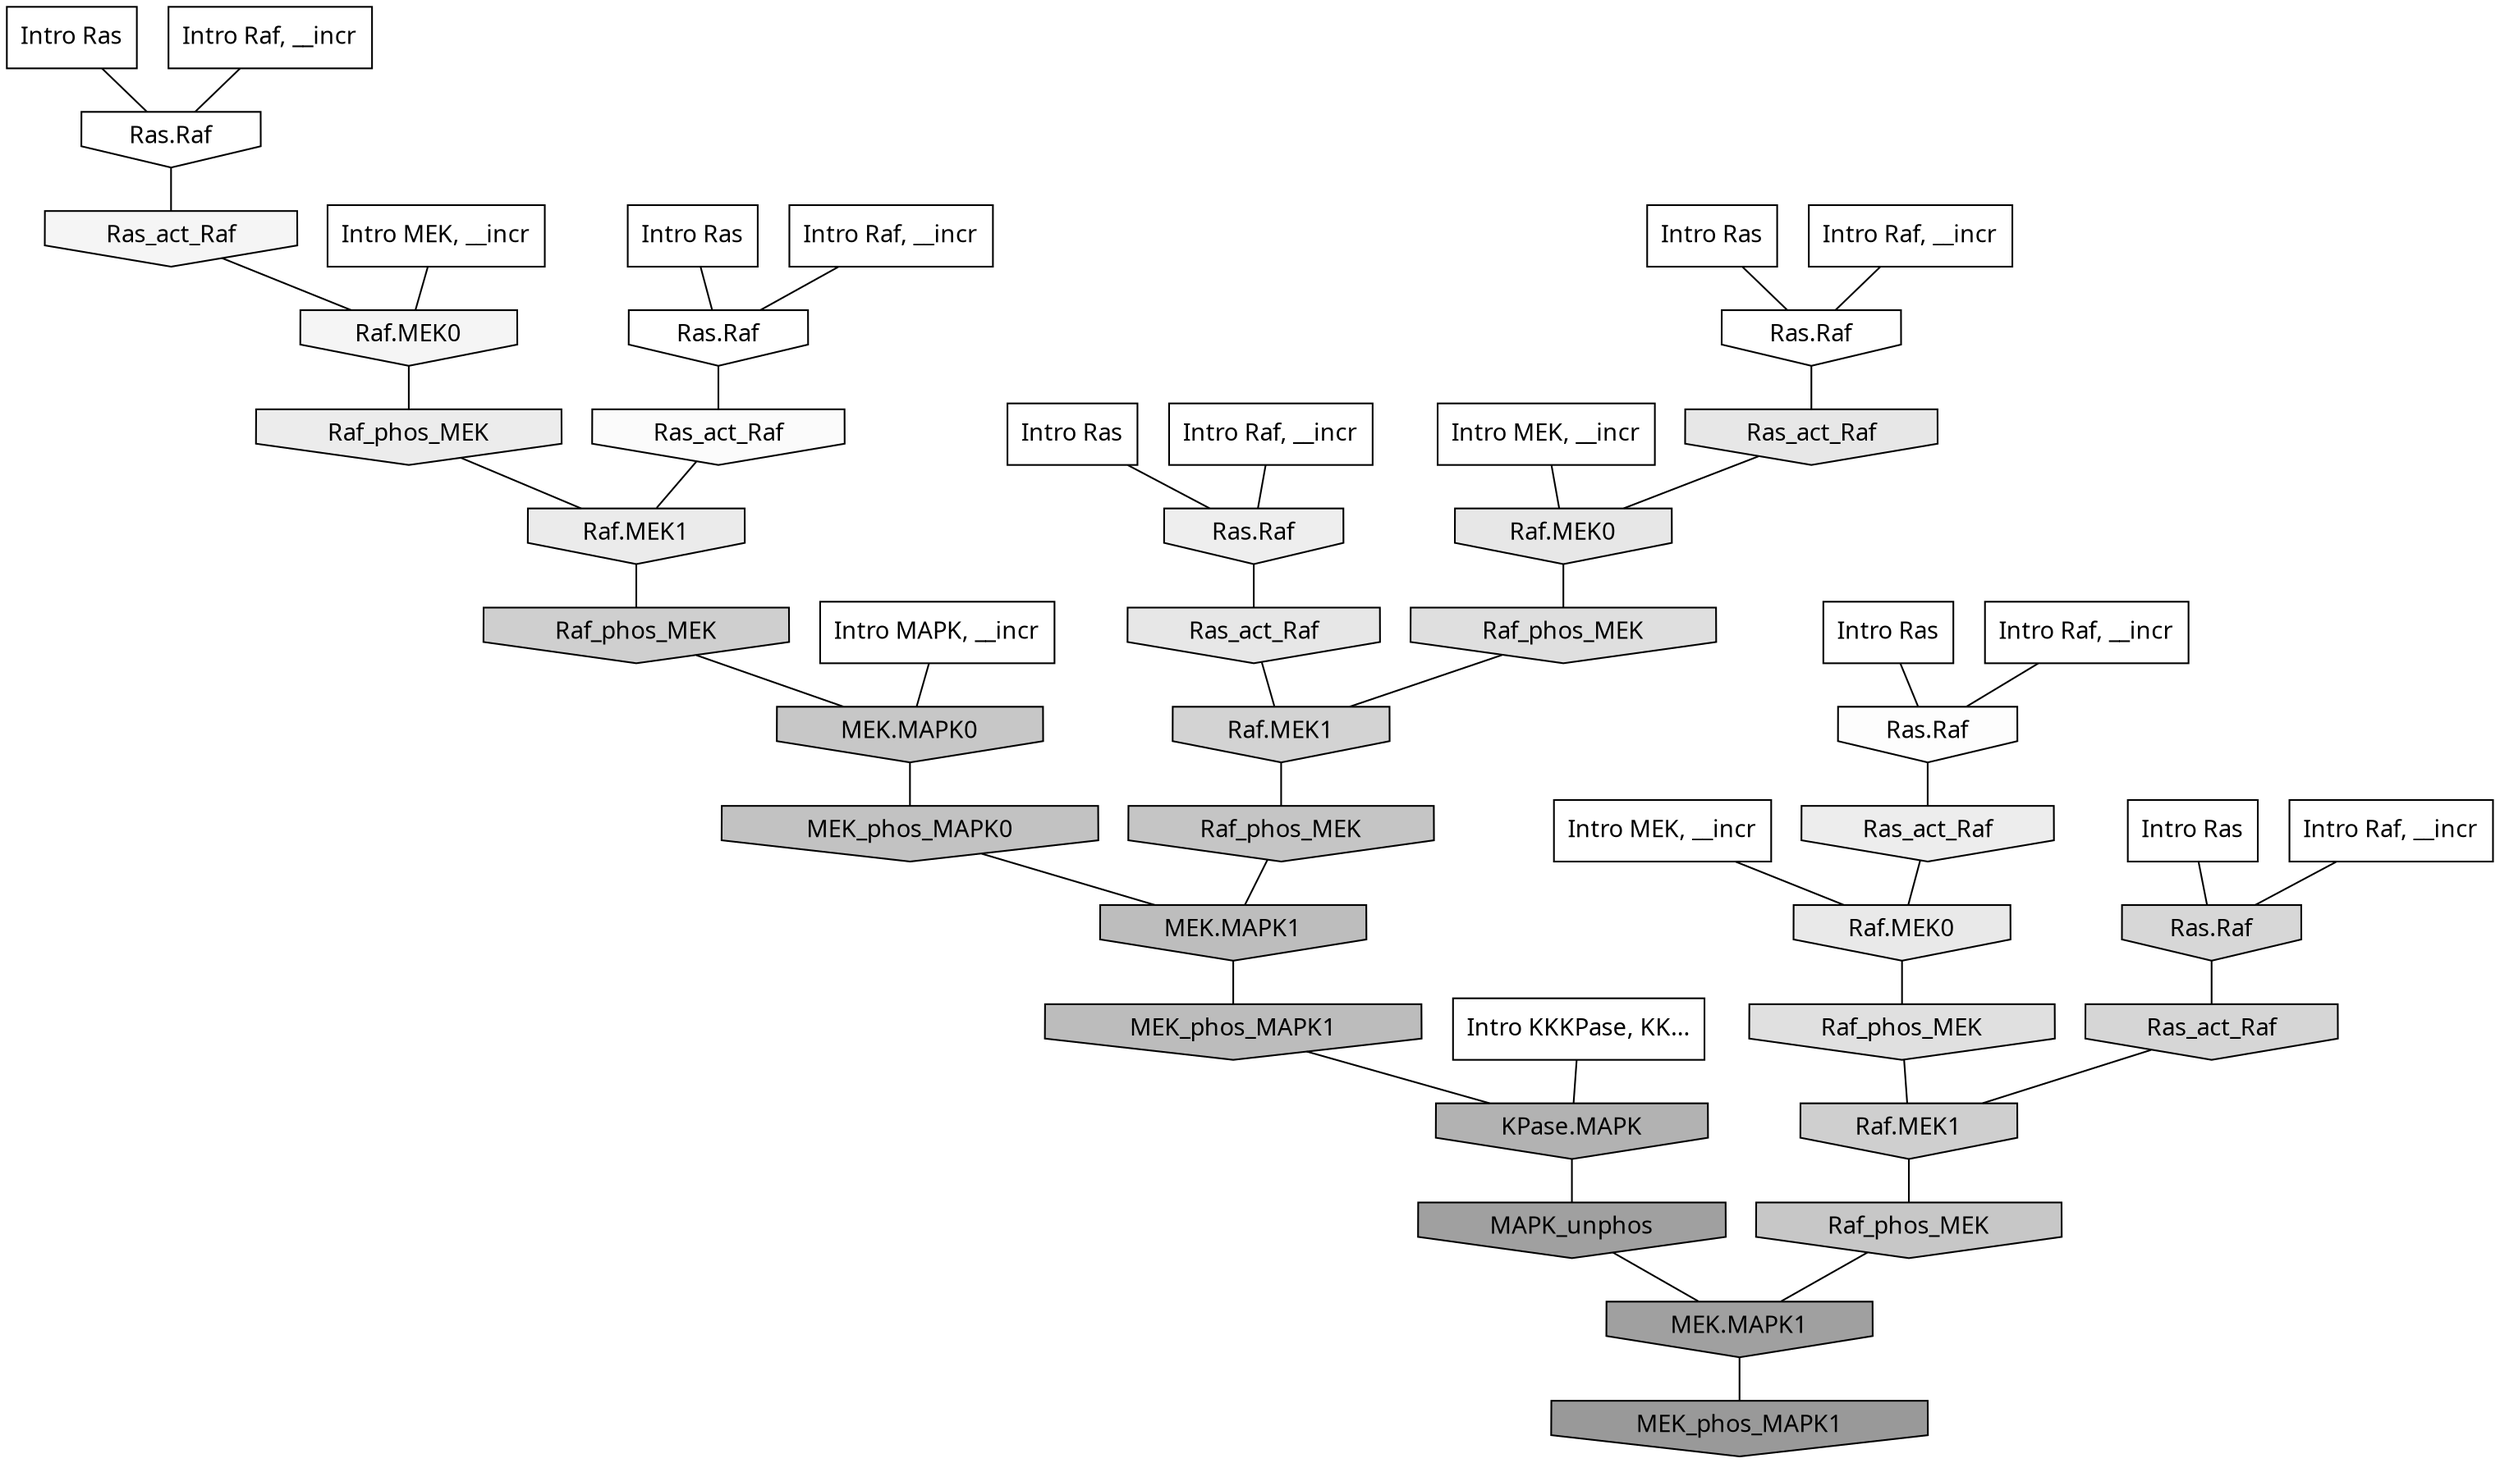 digraph G{
  rankdir="TB";
  ranksep=0.30;
  node [fontname="CMU Serif"];
  edge [fontname="CMU Serif"];
  
  17 [label="Intro Ras", shape=rectangle, style=filled, fillcolor="0.000 0.000 1.000"]
  
  31 [label="Intro Ras", shape=rectangle, style=filled, fillcolor="0.000 0.000 1.000"]
  
  35 [label="Intro Ras", shape=rectangle, style=filled, fillcolor="0.000 0.000 1.000"]
  
  45 [label="Intro Ras", shape=rectangle, style=filled, fillcolor="0.000 0.000 1.000"]
  
  94 [label="Intro Ras", shape=rectangle, style=filled, fillcolor="0.000 0.000 1.000"]
  
  98 [label="Intro Ras", shape=rectangle, style=filled, fillcolor="0.000 0.000 1.000"]
  
  192 [label="Intro Raf, __incr", shape=rectangle, style=filled, fillcolor="0.000 0.000 1.000"]
  
  531 [label="Intro Raf, __incr", shape=rectangle, style=filled, fillcolor="0.000 0.000 1.000"]
  
  613 [label="Intro Raf, __incr", shape=rectangle, style=filled, fillcolor="0.000 0.000 1.000"]
  
  651 [label="Intro Raf, __incr", shape=rectangle, style=filled, fillcolor="0.000 0.000 1.000"]
  
  943 [label="Intro Raf, __incr", shape=rectangle, style=filled, fillcolor="0.000 0.000 1.000"]
  
  1002 [label="Intro Raf, __incr", shape=rectangle, style=filled, fillcolor="0.000 0.000 1.000"]
  
  1216 [label="Intro MEK, __incr", shape=rectangle, style=filled, fillcolor="0.000 0.000 1.000"]
  
  1365 [label="Intro MEK, __incr", shape=rectangle, style=filled, fillcolor="0.000 0.000 1.000"]
  
  1611 [label="Intro MEK, __incr", shape=rectangle, style=filled, fillcolor="0.000 0.000 1.000"]
  
  2429 [label="Intro MAPK, __incr", shape=rectangle, style=filled, fillcolor="0.000 0.000 1.000"]
  
  3168 [label="Intro KKKPase, KK...", shape=rectangle, style=filled, fillcolor="0.000 0.000 1.000"]
  
  3202 [label="Ras.Raf", shape=invhouse, style=filled, fillcolor="0.000 0.000 1.000"]
  
  3264 [label="Ras.Raf", shape=invhouse, style=filled, fillcolor="0.000 0.000 1.000"]
  
  3283 [label="Ras.Raf", shape=invhouse, style=filled, fillcolor="0.000 0.000 1.000"]
  
  3387 [label="Ras.Raf", shape=invhouse, style=filled, fillcolor="0.000 0.000 0.992"]
  
  3480 [label="Ras_act_Raf", shape=invhouse, style=filled, fillcolor="0.000 0.000 0.981"]
  
  3746 [label="Ras_act_Raf", shape=invhouse, style=filled, fillcolor="0.000 0.000 0.960"]
  
  3749 [label="Raf.MEK0", shape=invhouse, style=filled, fillcolor="0.000 0.000 0.960"]
  
  4345 [label="Ras.Raf", shape=invhouse, style=filled, fillcolor="0.000 0.000 0.931"]
  
  4412 [label="Ras_act_Raf", shape=invhouse, style=filled, fillcolor="0.000 0.000 0.929"]
  
  4517 [label="Raf_phos_MEK", shape=invhouse, style=filled, fillcolor="0.000 0.000 0.924"]
  
  4578 [label="Raf.MEK1", shape=invhouse, style=filled, fillcolor="0.000 0.000 0.920"]
  
  4738 [label="Raf.MEK0", shape=invhouse, style=filled, fillcolor="0.000 0.000 0.914"]
  
  4942 [label="Ras_act_Raf", shape=invhouse, style=filled, fillcolor="0.000 0.000 0.906"]
  
  4944 [label="Raf.MEK0", shape=invhouse, style=filled, fillcolor="0.000 0.000 0.906"]
  
  4992 [label="Ras_act_Raf", shape=invhouse, style=filled, fillcolor="0.000 0.000 0.903"]
  
  5652 [label="Raf_phos_MEK", shape=invhouse, style=filled, fillcolor="0.000 0.000 0.877"]
  
  5781 [label="Raf_phos_MEK", shape=invhouse, style=filled, fillcolor="0.000 0.000 0.872"]
  
  6755 [label="Ras.Raf", shape=invhouse, style=filled, fillcolor="0.000 0.000 0.841"]
  
  6894 [label="Ras_act_Raf", shape=invhouse, style=filled, fillcolor="0.000 0.000 0.838"]
  
  7463 [label="Raf.MEK1", shape=invhouse, style=filled, fillcolor="0.000 0.000 0.825"]
  
  8132 [label="Raf_phos_MEK", shape=invhouse, style=filled, fillcolor="0.000 0.000 0.811"]
  
  8165 [label="Raf.MEK1", shape=invhouse, style=filled, fillcolor="0.000 0.000 0.810"]
  
  9831 [label="MEK.MAPK0", shape=invhouse, style=filled, fillcolor="0.000 0.000 0.780"]
  
  9894 [label="Raf_phos_MEK", shape=invhouse, style=filled, fillcolor="0.000 0.000 0.779"]
  
  10295 [label="Raf_phos_MEK", shape=invhouse, style=filled, fillcolor="0.000 0.000 0.772"]
  
  11167 [label="MEK_phos_MAPK0", shape=invhouse, style=filled, fillcolor="0.000 0.000 0.760"]
  
  12890 [label="MEK.MAPK1", shape=invhouse, style=filled, fillcolor="0.000 0.000 0.740"]
  
  13129 [label="MEK_phos_MAPK1", shape=invhouse, style=filled, fillcolor="0.000 0.000 0.737"]
  
  16471 [label="KPase.MAPK", shape=invhouse, style=filled, fillcolor="0.000 0.000 0.698"]
  
  19256 [label="MAPK_unphos", shape=invhouse, style=filled, fillcolor="0.000 0.000 0.627"]
  
  19257 [label="MEK.MAPK1", shape=invhouse, style=filled, fillcolor="0.000 0.000 0.627"]
  
  19961 [label="MEK_phos_MAPK1", shape=invhouse, style=filled, fillcolor="0.000 0.000 0.600"]
  
  
  19257 -> 19961 [dir=none, color="0.000 0.000 0.000"] 
  19256 -> 19257 [dir=none, color="0.000 0.000 0.000"] 
  16471 -> 19256 [dir=none, color="0.000 0.000 0.000"] 
  13129 -> 16471 [dir=none, color="0.000 0.000 0.000"] 
  12890 -> 13129 [dir=none, color="0.000 0.000 0.000"] 
  11167 -> 12890 [dir=none, color="0.000 0.000 0.000"] 
  10295 -> 12890 [dir=none, color="0.000 0.000 0.000"] 
  9894 -> 19257 [dir=none, color="0.000 0.000 0.000"] 
  9831 -> 11167 [dir=none, color="0.000 0.000 0.000"] 
  8165 -> 9894 [dir=none, color="0.000 0.000 0.000"] 
  8132 -> 9831 [dir=none, color="0.000 0.000 0.000"] 
  7463 -> 10295 [dir=none, color="0.000 0.000 0.000"] 
  6894 -> 8165 [dir=none, color="0.000 0.000 0.000"] 
  6755 -> 6894 [dir=none, color="0.000 0.000 0.000"] 
  5781 -> 7463 [dir=none, color="0.000 0.000 0.000"] 
  5652 -> 8165 [dir=none, color="0.000 0.000 0.000"] 
  4992 -> 7463 [dir=none, color="0.000 0.000 0.000"] 
  4944 -> 5781 [dir=none, color="0.000 0.000 0.000"] 
  4942 -> 4944 [dir=none, color="0.000 0.000 0.000"] 
  4738 -> 5652 [dir=none, color="0.000 0.000 0.000"] 
  4578 -> 8132 [dir=none, color="0.000 0.000 0.000"] 
  4517 -> 4578 [dir=none, color="0.000 0.000 0.000"] 
  4412 -> 4738 [dir=none, color="0.000 0.000 0.000"] 
  4345 -> 4992 [dir=none, color="0.000 0.000 0.000"] 
  3749 -> 4517 [dir=none, color="0.000 0.000 0.000"] 
  3746 -> 3749 [dir=none, color="0.000 0.000 0.000"] 
  3480 -> 4578 [dir=none, color="0.000 0.000 0.000"] 
  3387 -> 4412 [dir=none, color="0.000 0.000 0.000"] 
  3283 -> 3480 [dir=none, color="0.000 0.000 0.000"] 
  3264 -> 3746 [dir=none, color="0.000 0.000 0.000"] 
  3202 -> 4942 [dir=none, color="0.000 0.000 0.000"] 
  3168 -> 16471 [dir=none, color="0.000 0.000 0.000"] 
  2429 -> 9831 [dir=none, color="0.000 0.000 0.000"] 
  1611 -> 4738 [dir=none, color="0.000 0.000 0.000"] 
  1365 -> 3749 [dir=none, color="0.000 0.000 0.000"] 
  1216 -> 4944 [dir=none, color="0.000 0.000 0.000"] 
  1002 -> 3387 [dir=none, color="0.000 0.000 0.000"] 
  943 -> 6755 [dir=none, color="0.000 0.000 0.000"] 
  651 -> 3264 [dir=none, color="0.000 0.000 0.000"] 
  613 -> 3202 [dir=none, color="0.000 0.000 0.000"] 
  531 -> 3283 [dir=none, color="0.000 0.000 0.000"] 
  192 -> 4345 [dir=none, color="0.000 0.000 0.000"] 
  98 -> 3387 [dir=none, color="0.000 0.000 0.000"] 
  94 -> 3283 [dir=none, color="0.000 0.000 0.000"] 
  45 -> 6755 [dir=none, color="0.000 0.000 0.000"] 
  35 -> 3202 [dir=none, color="0.000 0.000 0.000"] 
  31 -> 4345 [dir=none, color="0.000 0.000 0.000"] 
  17 -> 3264 [dir=none, color="0.000 0.000 0.000"] 
  
  }
